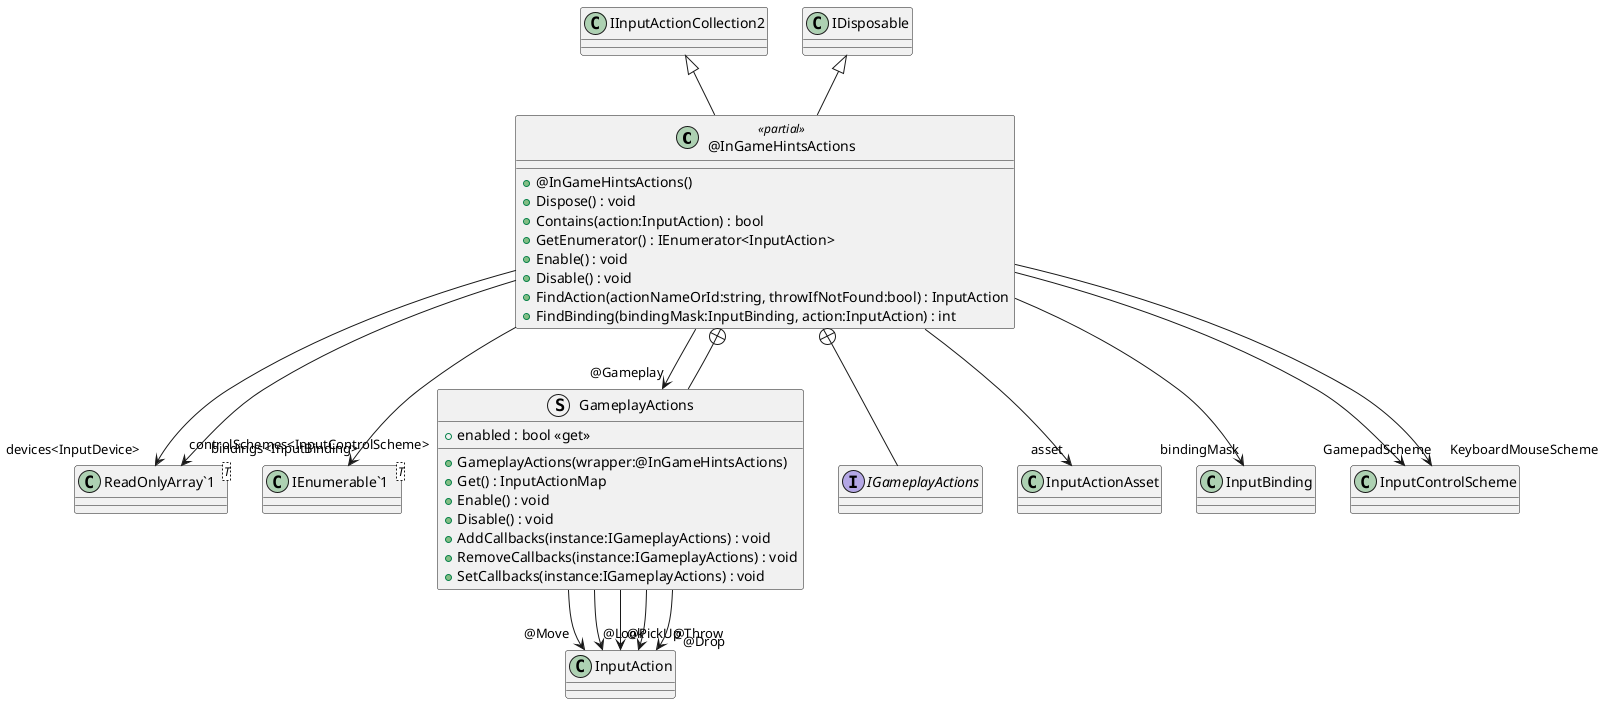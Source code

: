 @startuml
class "@InGameHintsActions" <<partial>> {
    + @InGameHintsActions()
    + Dispose() : void
    + Contains(action:InputAction) : bool
    + GetEnumerator() : IEnumerator<InputAction>
    + Enable() : void
    + Disable() : void
    + FindAction(actionNameOrId:string, throwIfNotFound:bool) : InputAction
    + FindBinding(bindingMask:InputBinding, action:InputAction) : int
}
class "ReadOnlyArray`1"<T> {
}
class "IEnumerable`1"<T> {
}
struct GameplayActions {
    + GameplayActions(wrapper:@InGameHintsActions)
    + Get() : InputActionMap
    + Enable() : void
    + Disable() : void
    + enabled : bool <<get>>
    + AddCallbacks(instance:IGameplayActions) : void
    + RemoveCallbacks(instance:IGameplayActions) : void
    + SetCallbacks(instance:IGameplayActions) : void
}
interface IGameplayActions {
}
IInputActionCollection2 <|-- "@InGameHintsActions"
IDisposable <|-- "@InGameHintsActions"
"@InGameHintsActions" --> "asset" InputActionAsset
"@InGameHintsActions" --> "bindingMask" InputBinding
"@InGameHintsActions" --> "devices<InputDevice>" "ReadOnlyArray`1"
"@InGameHintsActions" --> "controlSchemes<InputControlScheme>" "ReadOnlyArray`1"
"@InGameHintsActions" --> "bindings<InputBinding>" "IEnumerable`1"
"@InGameHintsActions" --> "@Gameplay" GameplayActions
"@InGameHintsActions" --> "GamepadScheme" InputControlScheme
"@InGameHintsActions" --> "KeyboardMouseScheme" InputControlScheme
"@InGameHintsActions" +-- GameplayActions
GameplayActions --> "@Move" InputAction
GameplayActions --> "@Look" InputAction
GameplayActions --> "@PickUp" InputAction
GameplayActions --> "@Drop" InputAction
GameplayActions --> "@Throw" InputAction
"@InGameHintsActions" +-- IGameplayActions
@enduml
